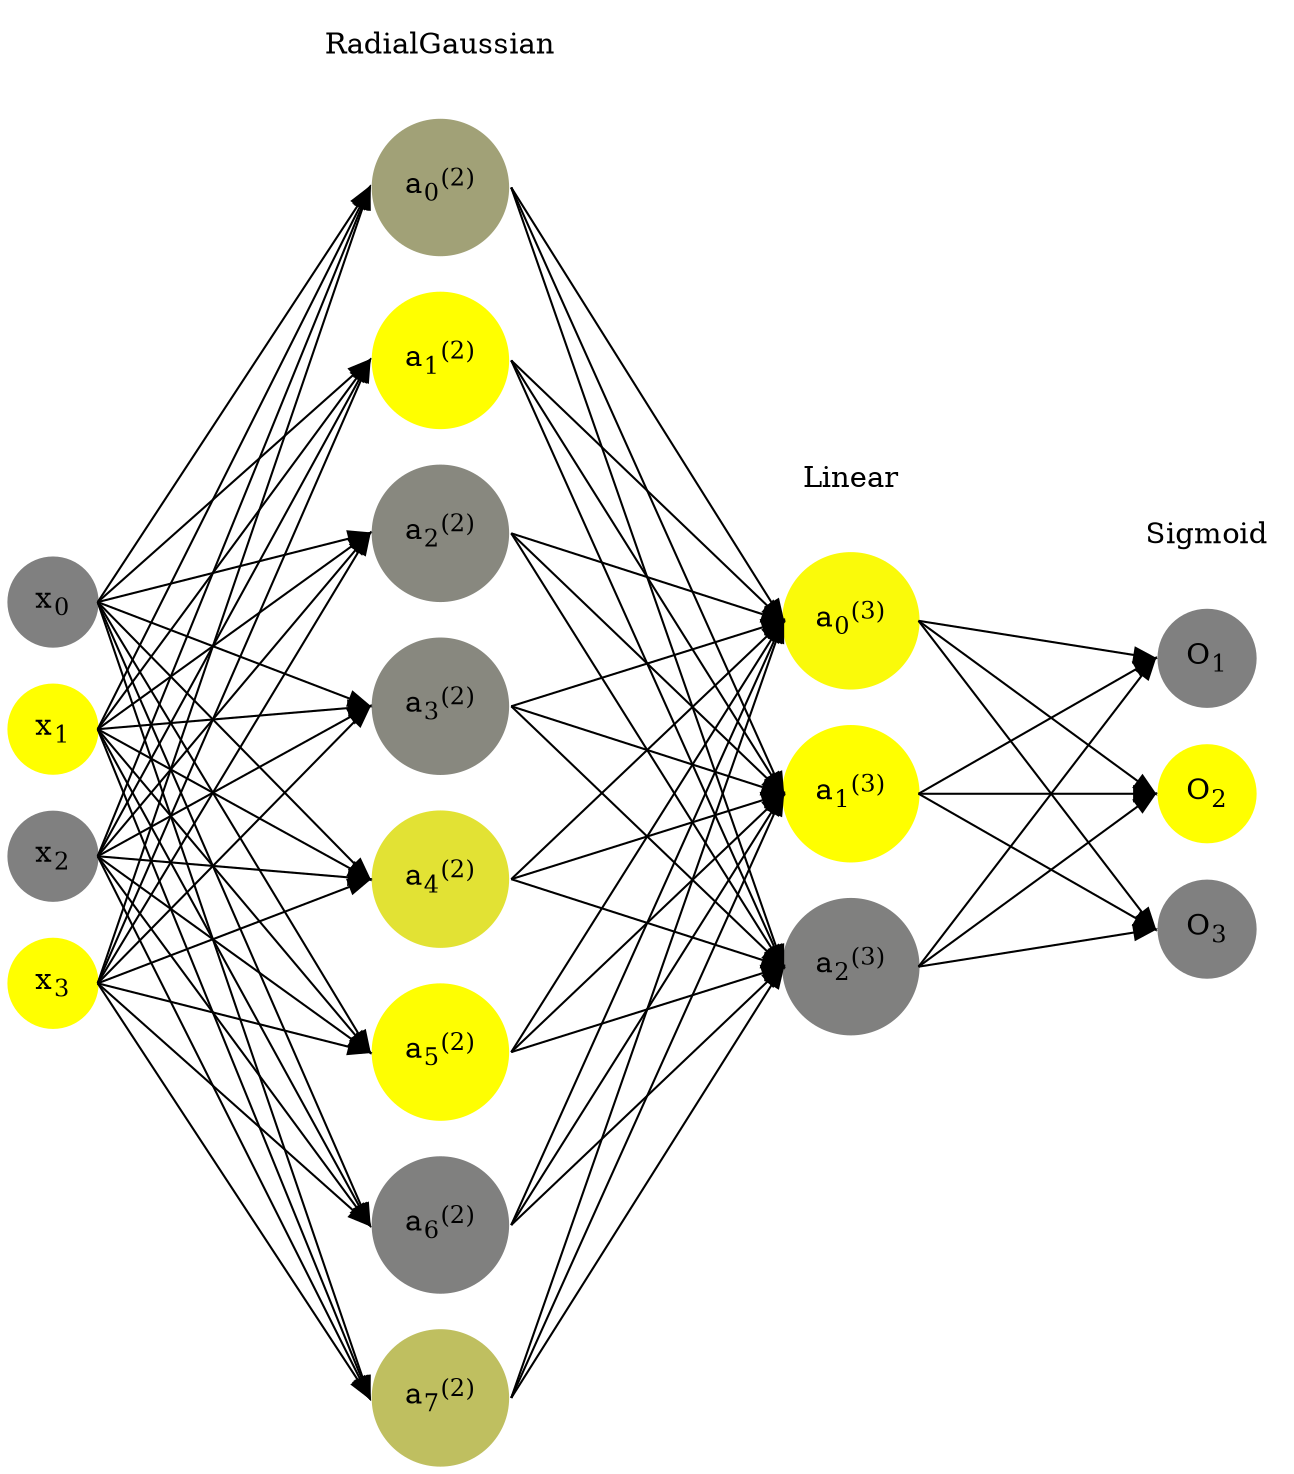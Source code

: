 digraph G {
	rankdir = LR;
	splines=false;
	edge[style=invis];
	ranksep= 1.4;
	{
	node [shape=circle, color="0.1667, 0.0, 0.5", style=filled, fillcolor="0.1667, 0.0, 0.5"];
	x0 [label=<x<sub>0</sub>>];
	}
	{
	node [shape=circle, color="0.1667, 1.0, 1.0", style=filled, fillcolor="0.1667, 1.0, 1.0"];
	x1 [label=<x<sub>1</sub>>];
	}
	{
	node [shape=circle, color="0.1667, 0.0, 0.5", style=filled, fillcolor="0.1667, 0.0, 0.5"];
	x2 [label=<x<sub>2</sub>>];
	}
	{
	node [shape=circle, color="0.1667, 1.0, 1.0", style=filled, fillcolor="0.1667, 1.0, 1.0"];
	x3 [label=<x<sub>3</sub>>];
	}
	{
	node [shape=circle, color="0.1667, 0.260936, 0.630468", style=filled, fillcolor="0.1667, 0.260936, 0.630468"];
	a02 [label=<a<sub>0</sub><sup>(2)</sup>>];
	}
	{
	node [shape=circle, color="0.1667, 0.999888, 0.999944", style=filled, fillcolor="0.1667, 0.999888, 0.999944"];
	a12 [label=<a<sub>1</sub><sup>(2)</sup>>];
	}
	{
	node [shape=circle, color="0.1667, 0.069797, 0.534899", style=filled, fillcolor="0.1667, 0.069797, 0.534899"];
	a22 [label=<a<sub>2</sub><sup>(2)</sup>>];
	}
	{
	node [shape=circle, color="0.1667, 0.066261, 0.533130", style=filled, fillcolor="0.1667, 0.066261, 0.533130"];
	a32 [label=<a<sub>3</sub><sup>(2)</sup>>];
	}
	{
	node [shape=circle, color="0.1667, 0.768709, 0.884354", style=filled, fillcolor="0.1667, 0.768709, 0.884354"];
	a42 [label=<a<sub>4</sub><sup>(2)</sup>>];
	}
	{
	node [shape=circle, color="0.1667, 0.991274, 0.995637", style=filled, fillcolor="0.1667, 0.991274, 0.995637"];
	a52 [label=<a<sub>5</sub><sup>(2)</sup>>];
	}
	{
	node [shape=circle, color="0.1667, 0.003867, 0.501933", style=filled, fillcolor="0.1667, 0.003867, 0.501933"];
	a62 [label=<a<sub>6</sub><sup>(2)</sup>>];
	}
	{
	node [shape=circle, color="0.1667, 0.494293, 0.747146", style=filled, fillcolor="0.1667, 0.494293, 0.747146"];
	a72 [label=<a<sub>7</sub><sup>(2)</sup>>];
	}
	{
	node [shape=circle, color="0.1667, 0.959072, 0.979536", style=filled, fillcolor="0.1667, 0.959072, 0.979536"];
	a03 [label=<a<sub>0</sub><sup>(3)</sup>>];
	}
	{
	node [shape=circle, color="0.1667, 2.855906, 1.927953", style=filled, fillcolor="0.1667, 2.855906, 1.927953"];
	a13 [label=<a<sub>1</sub><sup>(3)</sup>>];
	}
	{
	node [shape=circle, color="0.1667, 0.001058, 0.500529", style=filled, fillcolor="0.1667, 0.001058, 0.500529"];
	a23 [label=<a<sub>2</sub><sup>(3)</sup>>];
	}
	{
	node [shape=circle, color="0.1667, 0.0, 0.5", style=filled, fillcolor="0.1667, 0.0, 0.5"];
	O1 [label=<O<sub>1</sub>>];
	}
	{
	node [shape=circle, color="0.1667, 1.0, 1.0", style=filled, fillcolor="0.1667, 1.0, 1.0"];
	O2 [label=<O<sub>2</sub>>];
	}
	{
	node [shape=circle, color="0.1667, 0.0, 0.5", style=filled, fillcolor="0.1667, 0.0, 0.5"];
	O3 [label=<O<sub>3</sub>>];
	}
	{
	rank=same;
	x0->x1->x2->x3;
	}
	{
	rank=same;
	a02->a12->a22->a32->a42->a52->a62->a72;
	}
	{
	rank=same;
	a03->a13->a23;
	}
	{
	rank=same;
	O1->O2->O3;
	}
	l1 [shape=plaintext,label="RadialGaussian"];
	l1->a02;
	{rank=same; l1;a02};
	l2 [shape=plaintext,label="Linear"];
	l2->a03;
	{rank=same; l2;a03};
	l3 [shape=plaintext,label="Sigmoid"];
	l3->O1;
	{rank=same; l3;O1};
edge[style=solid, tailport=e, headport=w];
	{x0;x1;x2;x3} -> {a02;a12;a22;a32;a42;a52;a62;a72};
	{a02;a12;a22;a32;a42;a52;a62;a72} -> {a03;a13;a23};
	{a03;a13;a23} -> {O1,O2,O3};
}